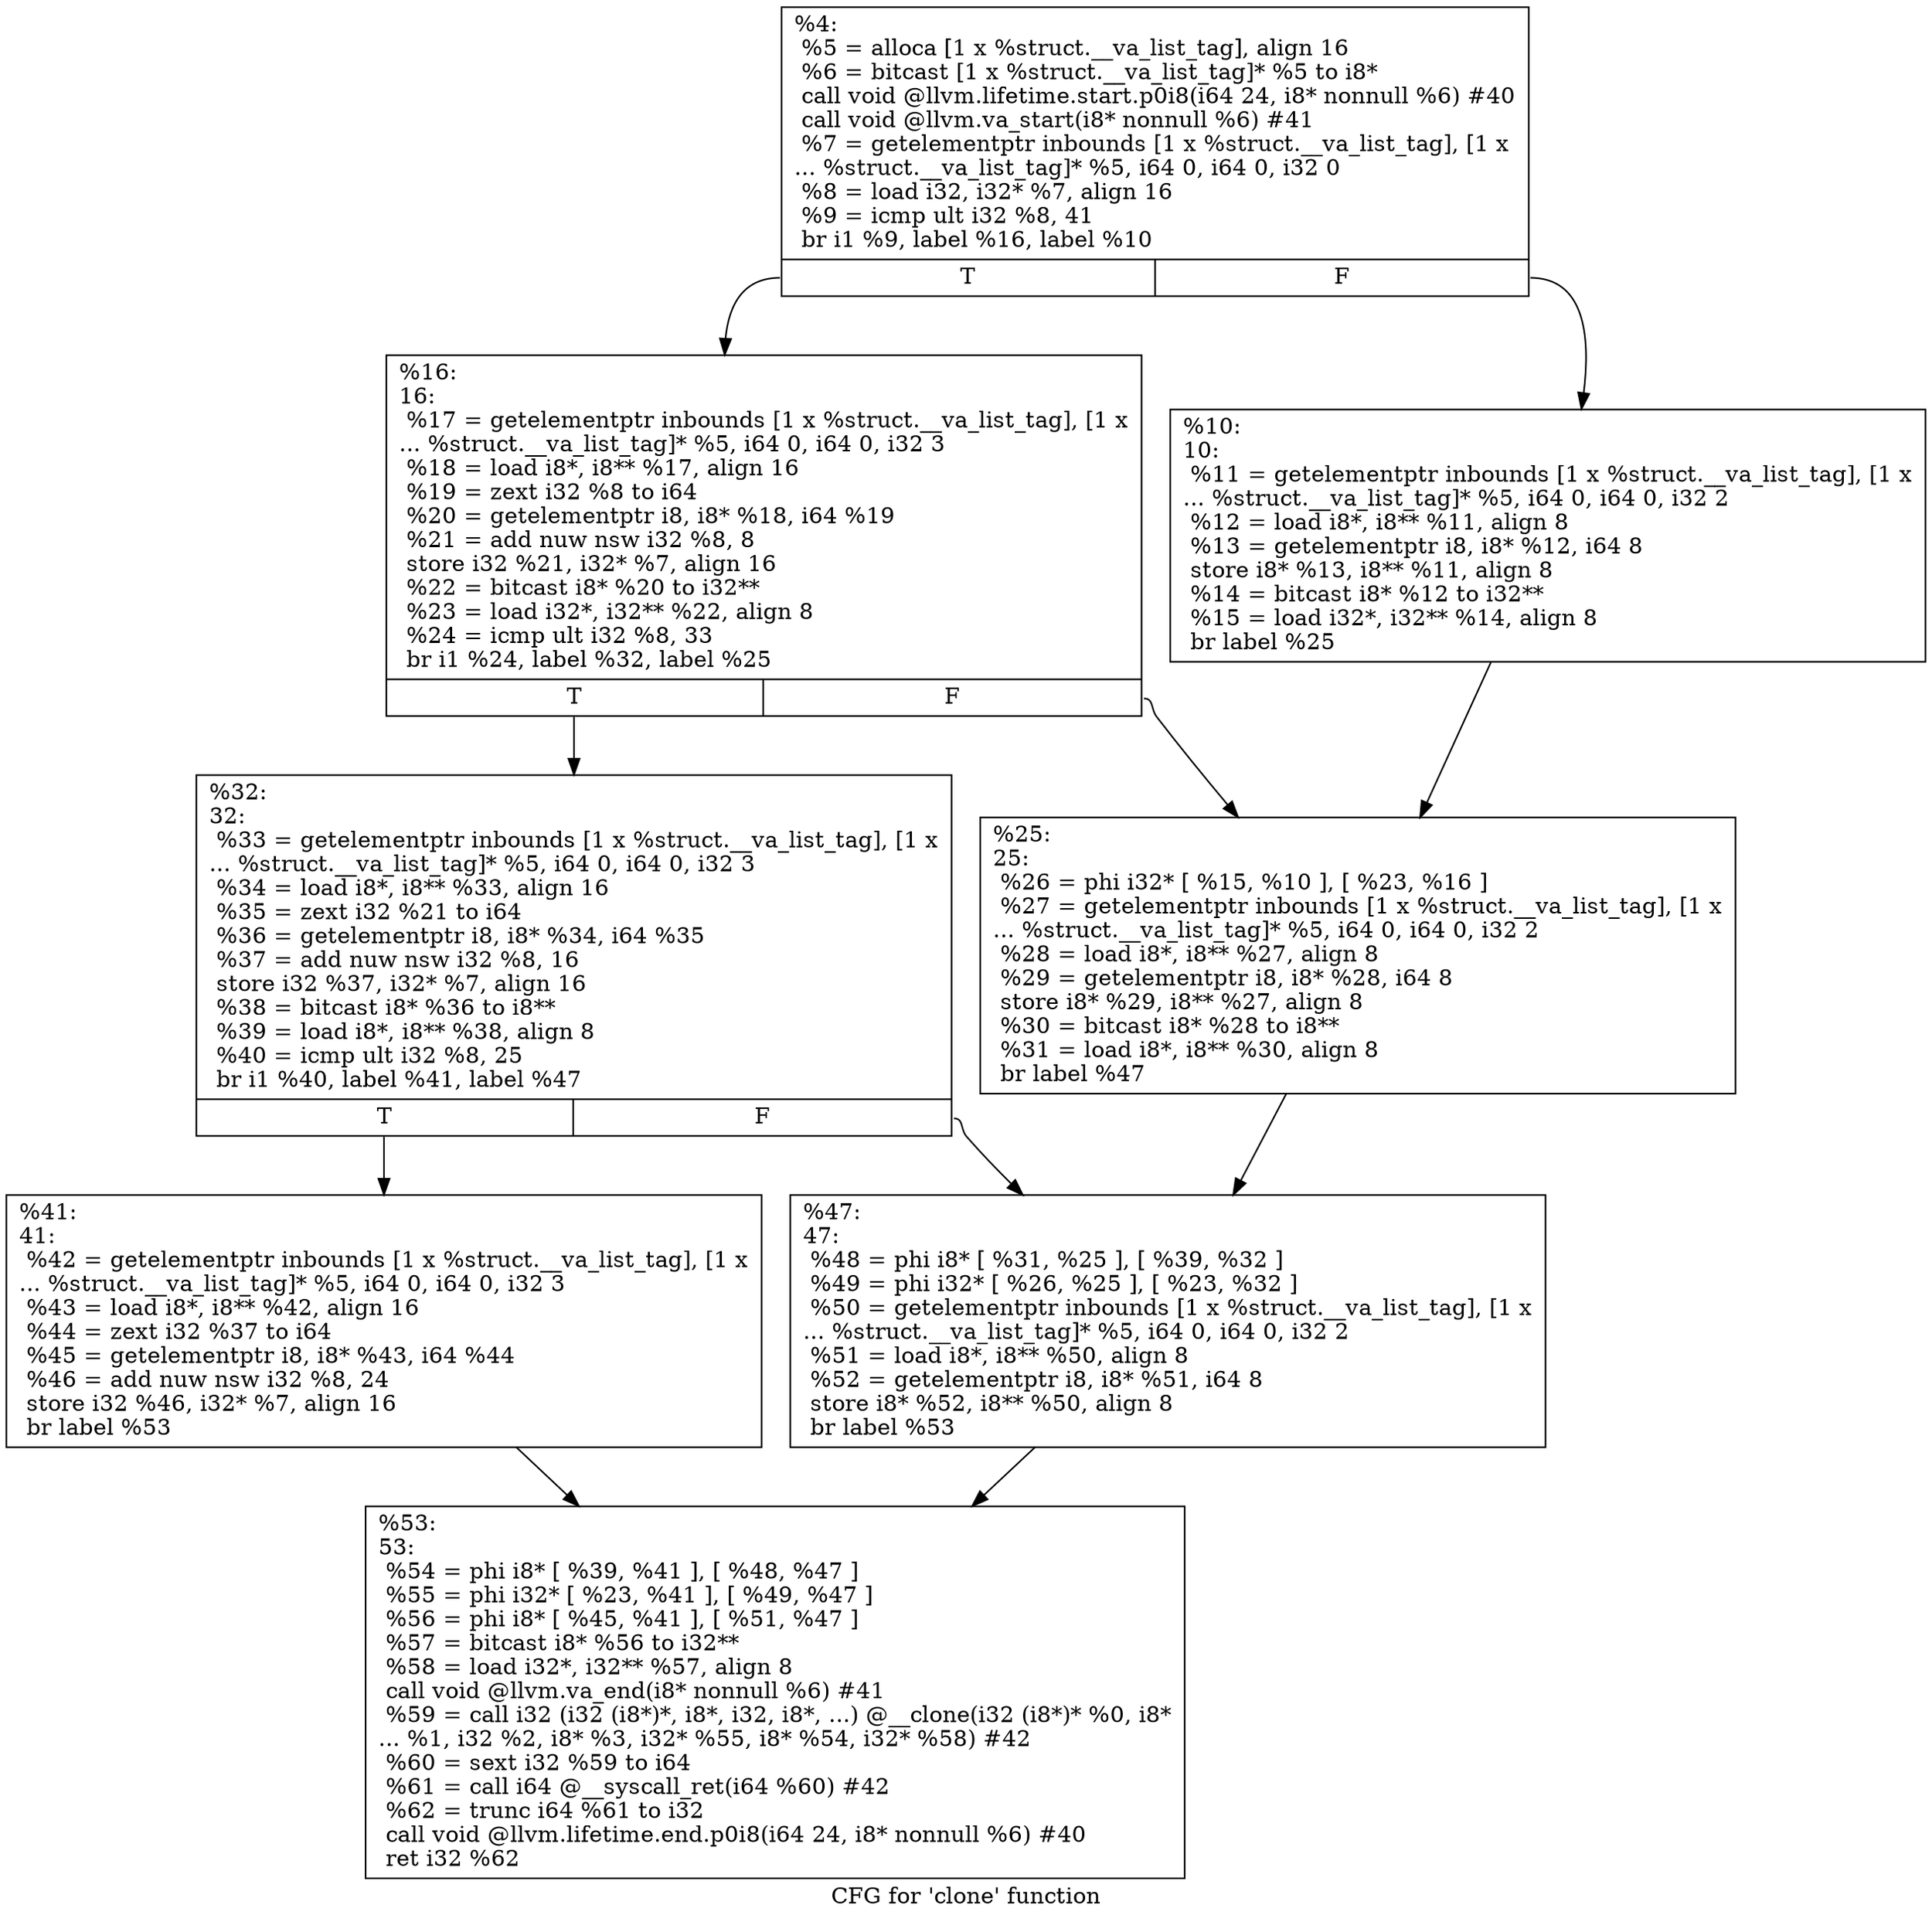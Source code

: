 digraph "CFG for 'clone' function" {
	label="CFG for 'clone' function";

	Node0x1d76780 [shape=record,label="{%4:\l  %5 = alloca [1 x %struct.__va_list_tag], align 16\l  %6 = bitcast [1 x %struct.__va_list_tag]* %5 to i8*\l  call void @llvm.lifetime.start.p0i8(i64 24, i8* nonnull %6) #40\l  call void @llvm.va_start(i8* nonnull %6) #41\l  %7 = getelementptr inbounds [1 x %struct.__va_list_tag], [1 x\l... %struct.__va_list_tag]* %5, i64 0, i64 0, i32 0\l  %8 = load i32, i32* %7, align 16\l  %9 = icmp ult i32 %8, 41\l  br i1 %9, label %16, label %10\l|{<s0>T|<s1>F}}"];
	Node0x1d76780:s0 -> Node0x1d76820;
	Node0x1d76780:s1 -> Node0x1d767d0;
	Node0x1d767d0 [shape=record,label="{%10:\l10:                                               \l  %11 = getelementptr inbounds [1 x %struct.__va_list_tag], [1 x\l... %struct.__va_list_tag]* %5, i64 0, i64 0, i32 2\l  %12 = load i8*, i8** %11, align 8\l  %13 = getelementptr i8, i8* %12, i64 8\l  store i8* %13, i8** %11, align 8\l  %14 = bitcast i8* %12 to i32**\l  %15 = load i32*, i32** %14, align 8\l  br label %25\l}"];
	Node0x1d767d0 -> Node0x1d76870;
	Node0x1d76820 [shape=record,label="{%16:\l16:                                               \l  %17 = getelementptr inbounds [1 x %struct.__va_list_tag], [1 x\l... %struct.__va_list_tag]* %5, i64 0, i64 0, i32 3\l  %18 = load i8*, i8** %17, align 16\l  %19 = zext i32 %8 to i64\l  %20 = getelementptr i8, i8* %18, i64 %19\l  %21 = add nuw nsw i32 %8, 8\l  store i32 %21, i32* %7, align 16\l  %22 = bitcast i8* %20 to i32**\l  %23 = load i32*, i32** %22, align 8\l  %24 = icmp ult i32 %8, 33\l  br i1 %24, label %32, label %25\l|{<s0>T|<s1>F}}"];
	Node0x1d76820:s0 -> Node0x1d768c0;
	Node0x1d76820:s1 -> Node0x1d76870;
	Node0x1d76870 [shape=record,label="{%25:\l25:                                               \l  %26 = phi i32* [ %15, %10 ], [ %23, %16 ]\l  %27 = getelementptr inbounds [1 x %struct.__va_list_tag], [1 x\l... %struct.__va_list_tag]* %5, i64 0, i64 0, i32 2\l  %28 = load i8*, i8** %27, align 8\l  %29 = getelementptr i8, i8* %28, i64 8\l  store i8* %29, i8** %27, align 8\l  %30 = bitcast i8* %28 to i8**\l  %31 = load i8*, i8** %30, align 8\l  br label %47\l}"];
	Node0x1d76870 -> Node0x1d76960;
	Node0x1d768c0 [shape=record,label="{%32:\l32:                                               \l  %33 = getelementptr inbounds [1 x %struct.__va_list_tag], [1 x\l... %struct.__va_list_tag]* %5, i64 0, i64 0, i32 3\l  %34 = load i8*, i8** %33, align 16\l  %35 = zext i32 %21 to i64\l  %36 = getelementptr i8, i8* %34, i64 %35\l  %37 = add nuw nsw i32 %8, 16\l  store i32 %37, i32* %7, align 16\l  %38 = bitcast i8* %36 to i8**\l  %39 = load i8*, i8** %38, align 8\l  %40 = icmp ult i32 %8, 25\l  br i1 %40, label %41, label %47\l|{<s0>T|<s1>F}}"];
	Node0x1d768c0:s0 -> Node0x1d76910;
	Node0x1d768c0:s1 -> Node0x1d76960;
	Node0x1d76910 [shape=record,label="{%41:\l41:                                               \l  %42 = getelementptr inbounds [1 x %struct.__va_list_tag], [1 x\l... %struct.__va_list_tag]* %5, i64 0, i64 0, i32 3\l  %43 = load i8*, i8** %42, align 16\l  %44 = zext i32 %37 to i64\l  %45 = getelementptr i8, i8* %43, i64 %44\l  %46 = add nuw nsw i32 %8, 24\l  store i32 %46, i32* %7, align 16\l  br label %53\l}"];
	Node0x1d76910 -> Node0x1d769b0;
	Node0x1d76960 [shape=record,label="{%47:\l47:                                               \l  %48 = phi i8* [ %31, %25 ], [ %39, %32 ]\l  %49 = phi i32* [ %26, %25 ], [ %23, %32 ]\l  %50 = getelementptr inbounds [1 x %struct.__va_list_tag], [1 x\l... %struct.__va_list_tag]* %5, i64 0, i64 0, i32 2\l  %51 = load i8*, i8** %50, align 8\l  %52 = getelementptr i8, i8* %51, i64 8\l  store i8* %52, i8** %50, align 8\l  br label %53\l}"];
	Node0x1d76960 -> Node0x1d769b0;
	Node0x1d769b0 [shape=record,label="{%53:\l53:                                               \l  %54 = phi i8* [ %39, %41 ], [ %48, %47 ]\l  %55 = phi i32* [ %23, %41 ], [ %49, %47 ]\l  %56 = phi i8* [ %45, %41 ], [ %51, %47 ]\l  %57 = bitcast i8* %56 to i32**\l  %58 = load i32*, i32** %57, align 8\l  call void @llvm.va_end(i8* nonnull %6) #41\l  %59 = call i32 (i32 (i8*)*, i8*, i32, i8*, ...) @__clone(i32 (i8*)* %0, i8*\l... %1, i32 %2, i8* %3, i32* %55, i8* %54, i32* %58) #42\l  %60 = sext i32 %59 to i64\l  %61 = call i64 @__syscall_ret(i64 %60) #42\l  %62 = trunc i64 %61 to i32\l  call void @llvm.lifetime.end.p0i8(i64 24, i8* nonnull %6) #40\l  ret i32 %62\l}"];
}
